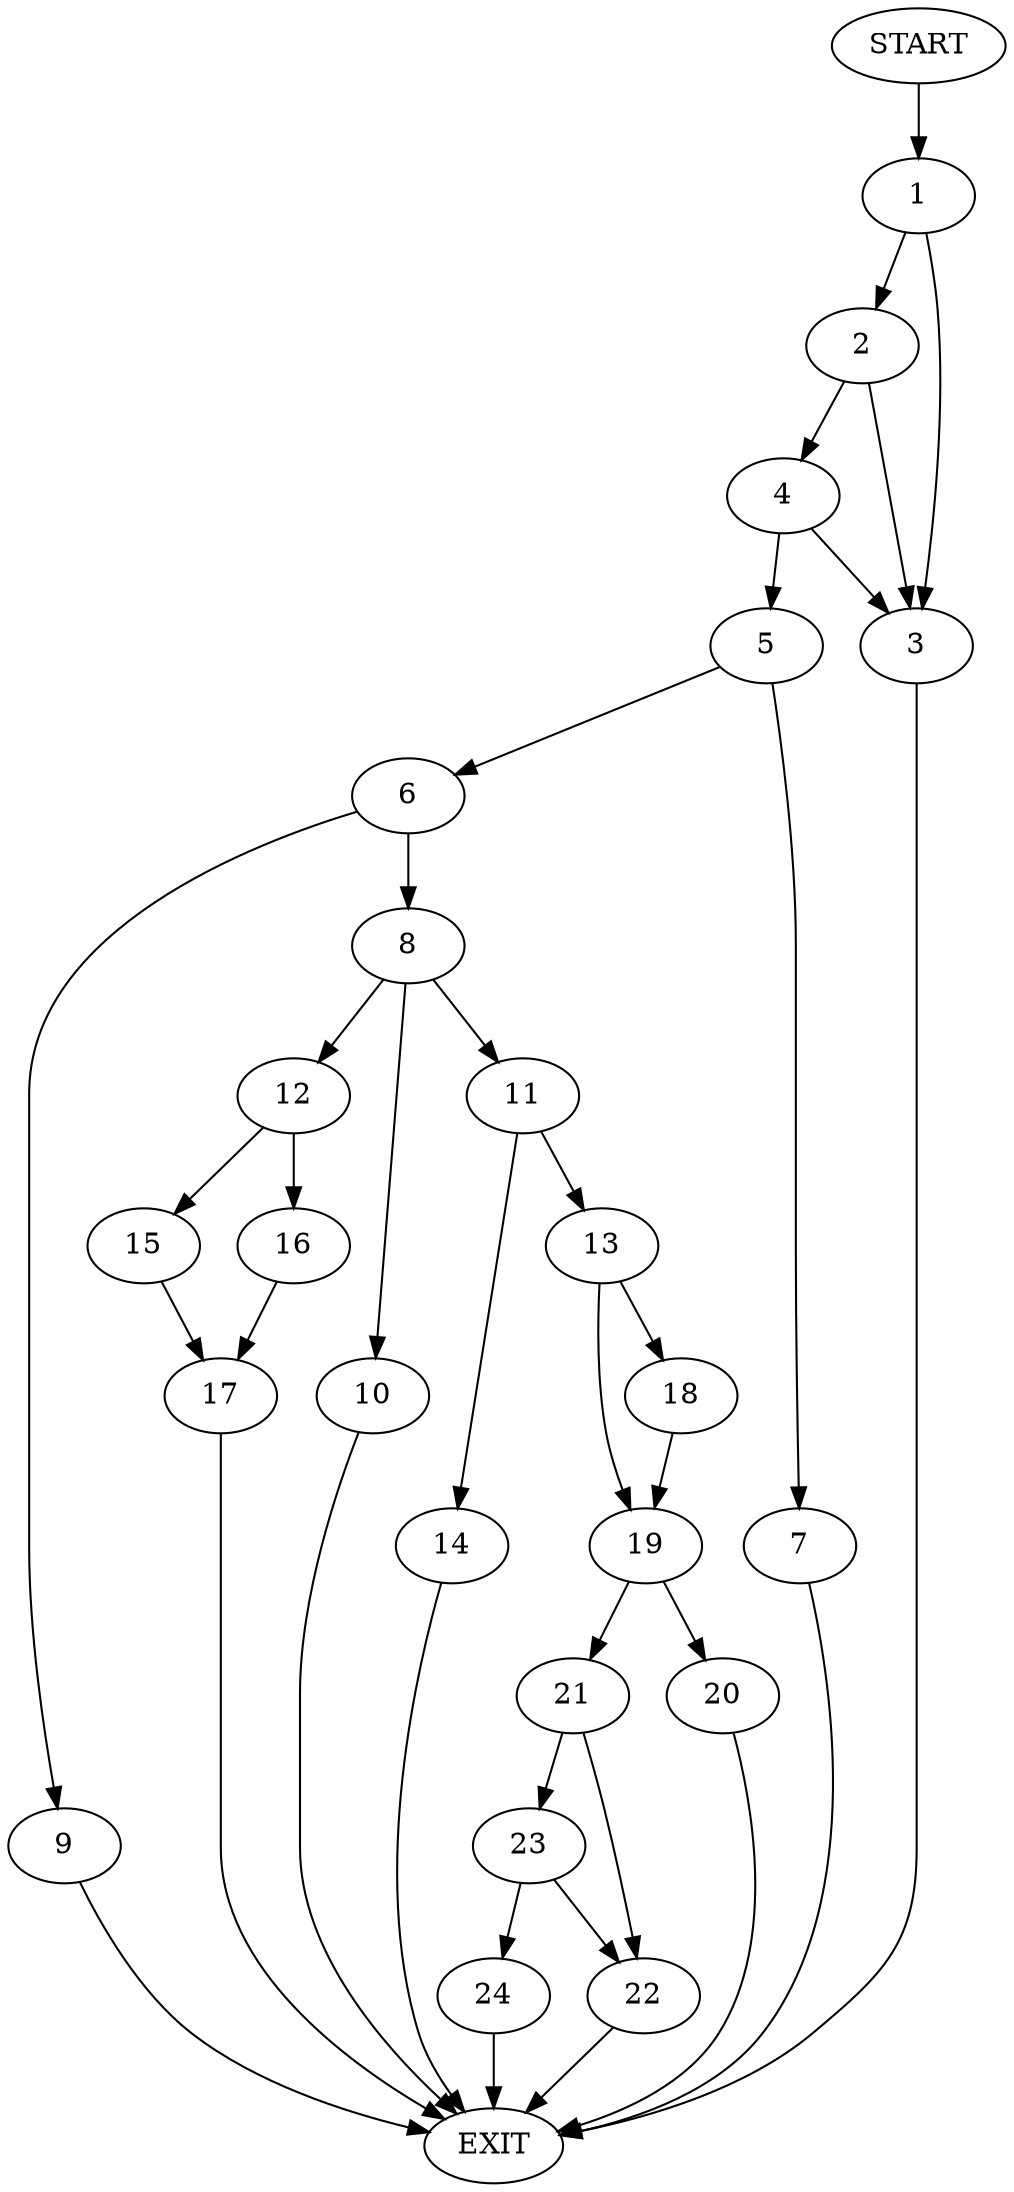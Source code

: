 digraph {
0 [label="START"]
25 [label="EXIT"]
0 -> 1
1 -> 2
1 -> 3
2 -> 4
2 -> 3
3 -> 25
4 -> 5
4 -> 3
5 -> 6
5 -> 7
6 -> 8
6 -> 9
7 -> 25
8 -> 10
8 -> 11
8 -> 12
9 -> 25
11 -> 13
11 -> 14
10 -> 25
12 -> 15
12 -> 16
15 -> 17
16 -> 17
17 -> 25
13 -> 18
13 -> 19
14 -> 25
19 -> 20
19 -> 21
18 -> 19
21 -> 22
21 -> 23
20 -> 25
23 -> 22
23 -> 24
22 -> 25
24 -> 25
}
